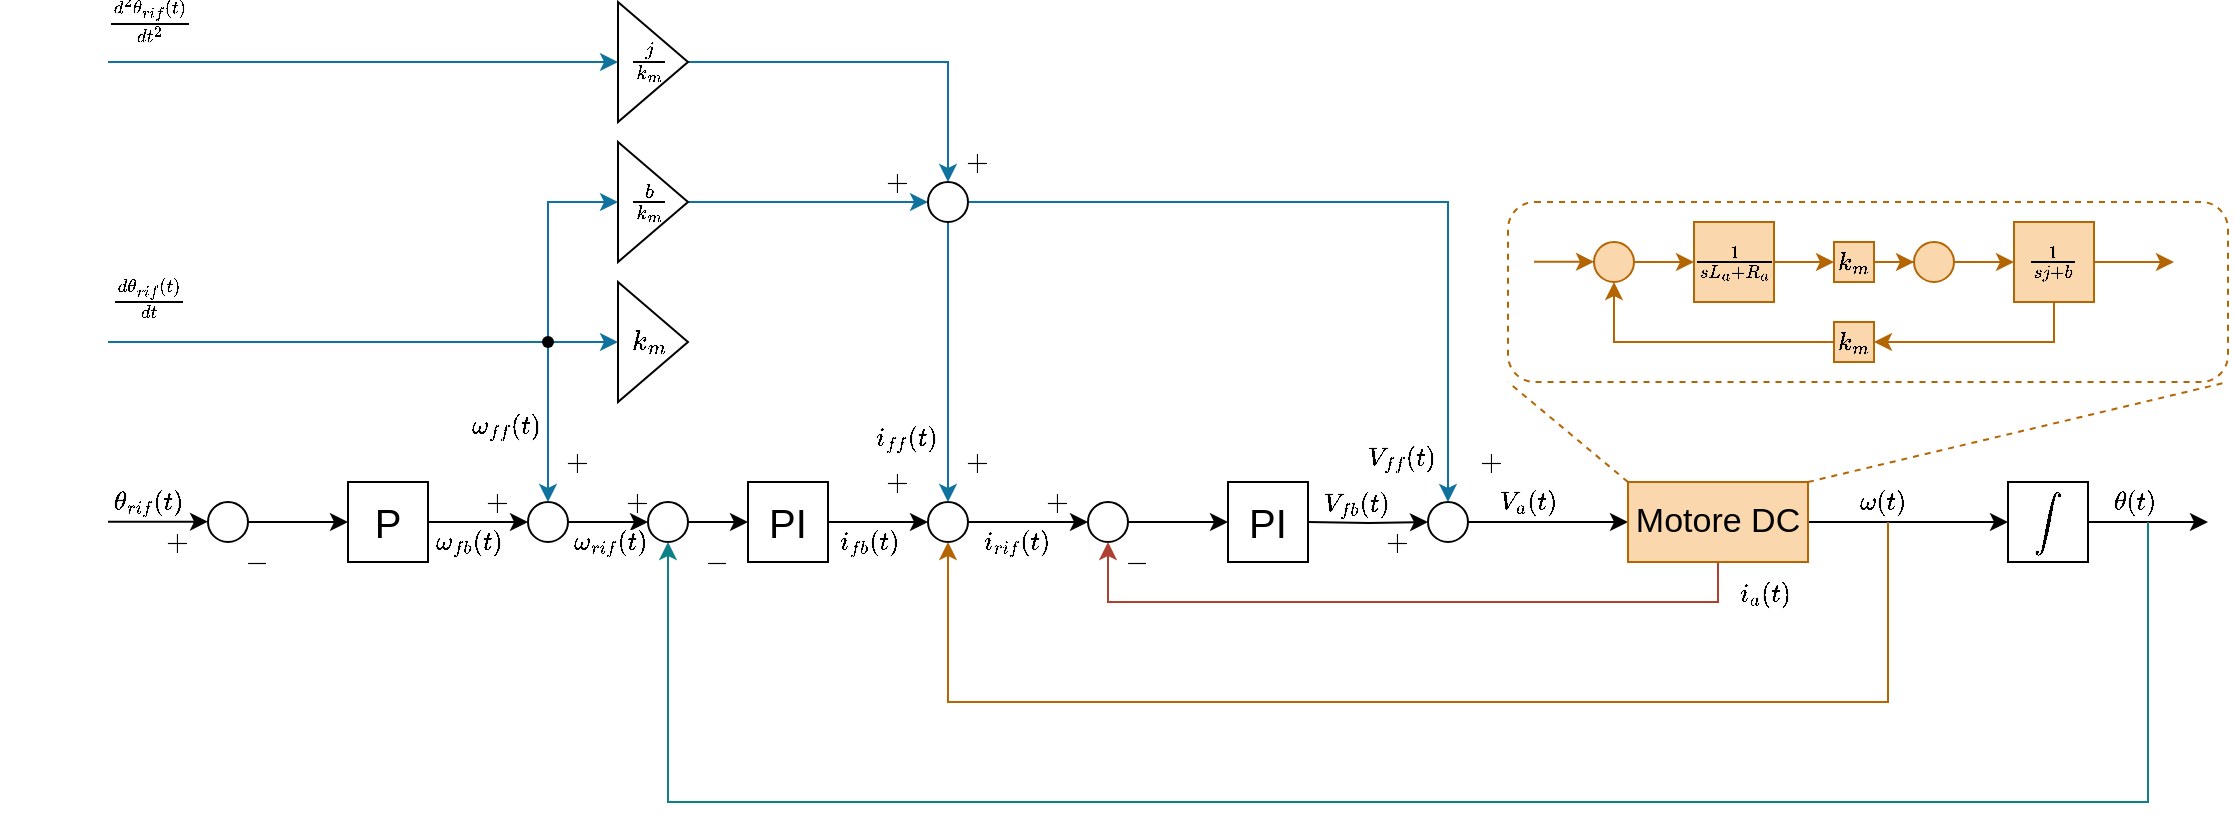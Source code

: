 <mxfile version="24.7.17">
  <diagram name="Pagina-1" id="4A0oew8YUE4pxpGcEKqX">
    <mxGraphModel dx="1671" dy="967" grid="1" gridSize="10" guides="1" tooltips="1" connect="1" arrows="1" fold="1" page="1" pageScale="1" pageWidth="827" pageHeight="1169" math="1" shadow="0">
      <root>
        <mxCell id="0" />
        <mxCell id="1" parent="0" />
        <mxCell id="kP2N72a48AvkfkjGi34w-88" value="" style="rounded=1;whiteSpace=wrap;html=1;fillColor=none;strokeColor=#b46504;dashed=1;" vertex="1" parent="1">
          <mxGeometry x="820" y="300" width="360" height="90" as="geometry" />
        </mxCell>
        <mxCell id="kP2N72a48AvkfkjGi34w-89" style="edgeStyle=orthogonalEdgeStyle;rounded=0;orthogonalLoop=1;jettySize=auto;html=1;entryX=0;entryY=0.5;entryDx=0;entryDy=0;" edge="1" parent="1" source="kP2N72a48AvkfkjGi34w-90" target="kP2N72a48AvkfkjGi34w-93">
          <mxGeometry relative="1" as="geometry" />
        </mxCell>
        <mxCell id="kP2N72a48AvkfkjGi34w-90" value="" style="ellipse;whiteSpace=wrap;html=1;aspect=fixed;fillColor=none;" vertex="1" parent="1">
          <mxGeometry x="170" y="450" width="20" height="20" as="geometry" />
        </mxCell>
        <mxCell id="kP2N72a48AvkfkjGi34w-91" style="edgeStyle=orthogonalEdgeStyle;rounded=0;orthogonalLoop=1;jettySize=auto;html=1;entryX=0;entryY=0.5;entryDx=0;entryDy=0;" edge="1" parent="1" source="kP2N72a48AvkfkjGi34w-93" target="kP2N72a48AvkfkjGi34w-96">
          <mxGeometry relative="1" as="geometry" />
        </mxCell>
        <mxCell id="kP2N72a48AvkfkjGi34w-92" value="\(\omega_{fb}(t)\)" style="edgeLabel;html=1;align=center;verticalAlign=middle;resizable=0;points=[];" vertex="1" connectable="0" parent="kP2N72a48AvkfkjGi34w-91">
          <mxGeometry x="-0.2" y="-1" relative="1" as="geometry">
            <mxPoint y="9" as="offset" />
          </mxGeometry>
        </mxCell>
        <mxCell id="kP2N72a48AvkfkjGi34w-93" value="P" style="rounded=0;whiteSpace=wrap;html=1;fillColor=none;fontSize=20;" vertex="1" parent="1">
          <mxGeometry x="240" y="440" width="40" height="40" as="geometry" />
        </mxCell>
        <mxCell id="kP2N72a48AvkfkjGi34w-94" style="edgeStyle=orthogonalEdgeStyle;rounded=0;orthogonalLoop=1;jettySize=auto;html=1;entryX=0;entryY=0.5;entryDx=0;entryDy=0;" edge="1" parent="1" source="kP2N72a48AvkfkjGi34w-96" target="kP2N72a48AvkfkjGi34w-98">
          <mxGeometry relative="1" as="geometry" />
        </mxCell>
        <mxCell id="kP2N72a48AvkfkjGi34w-95" value="\(\omega_{rif}(t)\)" style="edgeLabel;html=1;align=center;verticalAlign=middle;resizable=0;points=[];" vertex="1" connectable="0" parent="kP2N72a48AvkfkjGi34w-94">
          <mxGeometry x="-0.432" relative="1" as="geometry">
            <mxPoint x="9" y="10" as="offset" />
          </mxGeometry>
        </mxCell>
        <mxCell id="kP2N72a48AvkfkjGi34w-96" value="" style="ellipse;whiteSpace=wrap;html=1;aspect=fixed;fillColor=none;" vertex="1" parent="1">
          <mxGeometry x="330" y="450" width="20" height="20" as="geometry" />
        </mxCell>
        <mxCell id="kP2N72a48AvkfkjGi34w-97" style="edgeStyle=orthogonalEdgeStyle;rounded=0;orthogonalLoop=1;jettySize=auto;html=1;entryX=0;entryY=0.5;entryDx=0;entryDy=0;" edge="1" parent="1" source="kP2N72a48AvkfkjGi34w-98" target="kP2N72a48AvkfkjGi34w-101">
          <mxGeometry relative="1" as="geometry" />
        </mxCell>
        <mxCell id="kP2N72a48AvkfkjGi34w-98" value="" style="ellipse;whiteSpace=wrap;html=1;aspect=fixed;fillColor=none;" vertex="1" parent="1">
          <mxGeometry x="390" y="450" width="20" height="20" as="geometry" />
        </mxCell>
        <mxCell id="kP2N72a48AvkfkjGi34w-99" style="edgeStyle=orthogonalEdgeStyle;rounded=0;orthogonalLoop=1;jettySize=auto;html=1;entryX=0;entryY=0.5;entryDx=0;entryDy=0;" edge="1" parent="1" source="kP2N72a48AvkfkjGi34w-101" target="kP2N72a48AvkfkjGi34w-104">
          <mxGeometry relative="1" as="geometry" />
        </mxCell>
        <mxCell id="kP2N72a48AvkfkjGi34w-100" value="\(i_{fb}(t)\)" style="edgeLabel;html=1;align=center;verticalAlign=middle;resizable=0;points=[];" vertex="1" connectable="0" parent="kP2N72a48AvkfkjGi34w-99">
          <mxGeometry x="-0.271" y="1" relative="1" as="geometry">
            <mxPoint x="2" y="11" as="offset" />
          </mxGeometry>
        </mxCell>
        <mxCell id="kP2N72a48AvkfkjGi34w-101" value="PI" style="rounded=0;whiteSpace=wrap;html=1;fillColor=none;fontSize=20;" vertex="1" parent="1">
          <mxGeometry x="440" y="440" width="40" height="40" as="geometry" />
        </mxCell>
        <mxCell id="kP2N72a48AvkfkjGi34w-102" style="edgeStyle=orthogonalEdgeStyle;rounded=0;orthogonalLoop=1;jettySize=auto;html=1;entryX=0;entryY=0.5;entryDx=0;entryDy=0;" edge="1" parent="1" source="kP2N72a48AvkfkjGi34w-104" target="kP2N72a48AvkfkjGi34w-112">
          <mxGeometry relative="1" as="geometry" />
        </mxCell>
        <mxCell id="kP2N72a48AvkfkjGi34w-103" value="\(i_{rif}(t)\)" style="edgeLabel;html=1;align=center;verticalAlign=middle;resizable=0;points=[];" vertex="1" connectable="0" parent="kP2N72a48AvkfkjGi34w-102">
          <mxGeometry x="-0.217" y="1" relative="1" as="geometry">
            <mxPoint y="11" as="offset" />
          </mxGeometry>
        </mxCell>
        <mxCell id="kP2N72a48AvkfkjGi34w-104" value="" style="ellipse;whiteSpace=wrap;html=1;aspect=fixed;fillColor=none;" vertex="1" parent="1">
          <mxGeometry x="530" y="450" width="20" height="20" as="geometry" />
        </mxCell>
        <mxCell id="kP2N72a48AvkfkjGi34w-105" style="edgeStyle=orthogonalEdgeStyle;rounded=0;orthogonalLoop=1;jettySize=auto;html=1;entryX=0;entryY=0.5;entryDx=0;entryDy=0;" edge="1" parent="1">
          <mxGeometry relative="1" as="geometry">
            <mxPoint x="120" y="459.83" as="sourcePoint" />
            <mxPoint x="170" y="459.83" as="targetPoint" />
          </mxGeometry>
        </mxCell>
        <mxCell id="kP2N72a48AvkfkjGi34w-106" value="\(\theta_{rif}(t)\)" style="edgeLabel;html=1;align=center;verticalAlign=middle;resizable=0;points=[];" vertex="1" connectable="0" parent="kP2N72a48AvkfkjGi34w-105">
          <mxGeometry x="-0.64" relative="1" as="geometry">
            <mxPoint x="11" y="-10" as="offset" />
          </mxGeometry>
        </mxCell>
        <mxCell id="kP2N72a48AvkfkjGi34w-107" value="\(+\)" style="text;html=1;align=center;verticalAlign=middle;whiteSpace=wrap;rounded=0;" vertex="1" parent="1">
          <mxGeometry x="140" y="460" width="30" height="20" as="geometry" />
        </mxCell>
        <mxCell id="kP2N72a48AvkfkjGi34w-108" value="\(-\)" style="text;html=1;align=center;verticalAlign=middle;whiteSpace=wrap;rounded=0;" vertex="1" parent="1">
          <mxGeometry x="180" y="470" width="30" height="20" as="geometry" />
        </mxCell>
        <mxCell id="kP2N72a48AvkfkjGi34w-109" value="\(+\)" style="text;html=1;align=center;verticalAlign=middle;whiteSpace=wrap;rounded=0;" vertex="1" parent="1">
          <mxGeometry x="300" y="440" width="30" height="20" as="geometry" />
        </mxCell>
        <mxCell id="kP2N72a48AvkfkjGi34w-110" value="\(+\)" style="text;html=1;align=center;verticalAlign=middle;whiteSpace=wrap;rounded=0;" vertex="1" parent="1">
          <mxGeometry x="340" y="420" width="30" height="20" as="geometry" />
        </mxCell>
        <mxCell id="kP2N72a48AvkfkjGi34w-111" style="edgeStyle=orthogonalEdgeStyle;rounded=0;orthogonalLoop=1;jettySize=auto;html=1;entryX=0;entryY=0.5;entryDx=0;entryDy=0;" edge="1" parent="1" source="kP2N72a48AvkfkjGi34w-112" target="kP2N72a48AvkfkjGi34w-113">
          <mxGeometry relative="1" as="geometry" />
        </mxCell>
        <mxCell id="kP2N72a48AvkfkjGi34w-112" value="" style="ellipse;whiteSpace=wrap;html=1;aspect=fixed;fillColor=none;" vertex="1" parent="1">
          <mxGeometry x="610" y="450" width="20" height="20" as="geometry" />
        </mxCell>
        <mxCell id="kP2N72a48AvkfkjGi34w-113" value="PI" style="rounded=0;whiteSpace=wrap;html=1;fillColor=none;fontSize=20;" vertex="1" parent="1">
          <mxGeometry x="680" y="440" width="40" height="40" as="geometry" />
        </mxCell>
        <mxCell id="kP2N72a48AvkfkjGi34w-114" style="edgeStyle=orthogonalEdgeStyle;rounded=0;orthogonalLoop=1;jettySize=auto;html=1;entryX=0;entryY=0.5;entryDx=0;entryDy=0;" edge="1" parent="1" target="kP2N72a48AvkfkjGi34w-118">
          <mxGeometry relative="1" as="geometry">
            <mxPoint x="720" y="460" as="sourcePoint" />
          </mxGeometry>
        </mxCell>
        <mxCell id="kP2N72a48AvkfkjGi34w-115" value="\(V_{fb}(t)\)" style="edgeLabel;html=1;align=center;verticalAlign=middle;resizable=0;points=[];" vertex="1" connectable="0" parent="kP2N72a48AvkfkjGi34w-114">
          <mxGeometry x="-0.217" y="1" relative="1" as="geometry">
            <mxPoint y="-9" as="offset" />
          </mxGeometry>
        </mxCell>
        <mxCell id="kP2N72a48AvkfkjGi34w-116" style="edgeStyle=orthogonalEdgeStyle;rounded=0;orthogonalLoop=1;jettySize=auto;html=1;" edge="1" parent="1" source="kP2N72a48AvkfkjGi34w-118">
          <mxGeometry relative="1" as="geometry">
            <mxPoint x="880" y="460" as="targetPoint" />
          </mxGeometry>
        </mxCell>
        <mxCell id="kP2N72a48AvkfkjGi34w-117" value="\(V_a(t)\)" style="edgeLabel;html=1;align=center;verticalAlign=middle;resizable=0;points=[];" vertex="1" connectable="0" parent="kP2N72a48AvkfkjGi34w-116">
          <mxGeometry x="-0.261" relative="1" as="geometry">
            <mxPoint y="-10" as="offset" />
          </mxGeometry>
        </mxCell>
        <mxCell id="kP2N72a48AvkfkjGi34w-118" value="" style="ellipse;whiteSpace=wrap;html=1;aspect=fixed;fillColor=none;" vertex="1" parent="1">
          <mxGeometry x="780" y="450" width="20" height="20" as="geometry" />
        </mxCell>
        <mxCell id="kP2N72a48AvkfkjGi34w-119" style="edgeStyle=orthogonalEdgeStyle;rounded=0;orthogonalLoop=1;jettySize=auto;html=1;" edge="1" parent="1" source="kP2N72a48AvkfkjGi34w-122">
          <mxGeometry relative="1" as="geometry">
            <mxPoint x="1070" y="460" as="targetPoint" />
          </mxGeometry>
        </mxCell>
        <mxCell id="kP2N72a48AvkfkjGi34w-120" value="\(\omega(t)\)" style="edgeLabel;html=1;align=center;verticalAlign=middle;resizable=0;points=[];" vertex="1" connectable="0" parent="kP2N72a48AvkfkjGi34w-119">
          <mxGeometry x="-0.333" relative="1" as="geometry">
            <mxPoint x="3" y="-10" as="offset" />
          </mxGeometry>
        </mxCell>
        <mxCell id="kP2N72a48AvkfkjGi34w-121" style="edgeStyle=orthogonalEdgeStyle;rounded=0;orthogonalLoop=1;jettySize=auto;html=1;entryX=0.5;entryY=1;entryDx=0;entryDy=0;fillColor=#fad9d5;strokeColor=#ae4132;" edge="1" parent="1" source="kP2N72a48AvkfkjGi34w-122" target="kP2N72a48AvkfkjGi34w-112">
          <mxGeometry relative="1" as="geometry">
            <Array as="points">
              <mxPoint x="925" y="500" />
              <mxPoint x="620" y="500" />
            </Array>
          </mxGeometry>
        </mxCell>
        <mxCell id="kP2N72a48AvkfkjGi34w-122" value="Motore DC" style="rounded=0;whiteSpace=wrap;html=1;fillColor=#fad7ac;fontSize=17;strokeColor=#b46504;" vertex="1" parent="1">
          <mxGeometry x="880" y="440" width="90" height="40" as="geometry" />
        </mxCell>
        <mxCell id="kP2N72a48AvkfkjGi34w-123" style="edgeStyle=orthogonalEdgeStyle;rounded=0;orthogonalLoop=1;jettySize=auto;html=1;" edge="1" parent="1" source="kP2N72a48AvkfkjGi34w-125">
          <mxGeometry relative="1" as="geometry">
            <mxPoint x="1170" y="460" as="targetPoint" />
          </mxGeometry>
        </mxCell>
        <mxCell id="kP2N72a48AvkfkjGi34w-124" value="\(\theta(t)\)" style="edgeLabel;html=1;align=center;verticalAlign=middle;resizable=0;points=[];" vertex="1" connectable="0" parent="kP2N72a48AvkfkjGi34w-123">
          <mxGeometry x="-0.242" y="-1" relative="1" as="geometry">
            <mxPoint y="-11" as="offset" />
          </mxGeometry>
        </mxCell>
        <mxCell id="kP2N72a48AvkfkjGi34w-125" value="\(\displaystyle\int\)" style="rounded=0;whiteSpace=wrap;html=1;fillColor=none;fontSize=12;" vertex="1" parent="1">
          <mxGeometry x="1070" y="440" width="40" height="40" as="geometry" />
        </mxCell>
        <mxCell id="kP2N72a48AvkfkjGi34w-126" value="\(k_m\)&amp;nbsp;" style="triangle;whiteSpace=wrap;html=1;fillColor=none;" vertex="1" parent="1">
          <mxGeometry x="375" y="340" width="35" height="60" as="geometry" />
        </mxCell>
        <mxCell id="kP2N72a48AvkfkjGi34w-127" style="edgeStyle=orthogonalEdgeStyle;rounded=0;orthogonalLoop=1;jettySize=auto;html=1;entryX=0;entryY=0.5;entryDx=0;entryDy=0;fillColor=#b1ddf0;strokeColor=#10739e;" edge="1" parent="1" source="kP2N72a48AvkfkjGi34w-128" target="kP2N72a48AvkfkjGi34w-142">
          <mxGeometry relative="1" as="geometry" />
        </mxCell>
        <mxCell id="kP2N72a48AvkfkjGi34w-128" value="\(\frac{b}{k_m}\)&amp;nbsp;" style="triangle;whiteSpace=wrap;html=1;fillColor=none;" vertex="1" parent="1">
          <mxGeometry x="375" y="270" width="35" height="60" as="geometry" />
        </mxCell>
        <mxCell id="kP2N72a48AvkfkjGi34w-129" style="edgeStyle=orthogonalEdgeStyle;rounded=0;orthogonalLoop=1;jettySize=auto;html=1;entryX=0.5;entryY=0;entryDx=0;entryDy=0;fillColor=#b1ddf0;strokeColor=#10739e;" edge="1" parent="1" source="kP2N72a48AvkfkjGi34w-130" target="kP2N72a48AvkfkjGi34w-142">
          <mxGeometry relative="1" as="geometry" />
        </mxCell>
        <mxCell id="kP2N72a48AvkfkjGi34w-130" value="\(\frac{j}{k_m}\)&amp;nbsp;" style="triangle;whiteSpace=wrap;html=1;fillColor=none;" vertex="1" parent="1">
          <mxGeometry x="375" y="200" width="35" height="60" as="geometry" />
        </mxCell>
        <mxCell id="kP2N72a48AvkfkjGi34w-131" value="" style="endArrow=classic;html=1;rounded=0;entryX=0;entryY=0.5;entryDx=0;entryDy=0;fillColor=#b1ddf0;strokeColor=#10739e;" edge="1" parent="1" source="kP2N72a48AvkfkjGi34w-138" target="kP2N72a48AvkfkjGi34w-126">
          <mxGeometry width="50" height="50" relative="1" as="geometry">
            <mxPoint x="120" y="370" as="sourcePoint" />
            <mxPoint x="350" y="370" as="targetPoint" />
          </mxGeometry>
        </mxCell>
        <mxCell id="kP2N72a48AvkfkjGi34w-132" value="\(\frac{d\theta_{rif}(t)}{dt}\)" style="edgeLabel;html=1;align=center;verticalAlign=middle;resizable=0;points=[];" vertex="1" connectable="0" parent="1">
          <mxGeometry x="139.998" y="340.0" as="geometry">
            <mxPoint y="8" as="offset" />
          </mxGeometry>
        </mxCell>
        <mxCell id="kP2N72a48AvkfkjGi34w-133" value="" style="endArrow=classic;html=1;rounded=0;entryX=0;entryY=0.5;entryDx=0;entryDy=0;fillColor=#b1ddf0;strokeColor=#10739e;" edge="1" parent="1">
          <mxGeometry width="50" height="50" relative="1" as="geometry">
            <mxPoint x="120" y="230" as="sourcePoint" />
            <mxPoint x="375" y="230" as="targetPoint" />
          </mxGeometry>
        </mxCell>
        <mxCell id="kP2N72a48AvkfkjGi34w-134" value="\(\frac{d^2\theta_{rif}(t)}{dt^2}\)" style="edgeLabel;html=1;align=center;verticalAlign=middle;resizable=0;points=[];" vertex="1" connectable="0" parent="1">
          <mxGeometry x="139.998" y="200.0" as="geometry">
            <mxPoint y="8" as="offset" />
          </mxGeometry>
        </mxCell>
        <mxCell id="kP2N72a48AvkfkjGi34w-135" value="" style="endArrow=none;html=1;rounded=0;entryDx=0;entryDy=0;endFill=0;fillColor=#b1ddf0;strokeColor=#10739e;" edge="1" parent="1" target="kP2N72a48AvkfkjGi34w-138">
          <mxGeometry width="50" height="50" relative="1" as="geometry">
            <mxPoint x="120" y="370" as="sourcePoint" />
            <mxPoint x="375" y="370" as="targetPoint" />
          </mxGeometry>
        </mxCell>
        <mxCell id="kP2N72a48AvkfkjGi34w-136" style="edgeStyle=orthogonalEdgeStyle;rounded=0;orthogonalLoop=1;jettySize=auto;html=1;entryX=0.5;entryY=0;entryDx=0;entryDy=0;fillColor=#b1ddf0;strokeColor=#10739e;" edge="1" parent="1" source="kP2N72a48AvkfkjGi34w-138" target="kP2N72a48AvkfkjGi34w-96">
          <mxGeometry relative="1" as="geometry" />
        </mxCell>
        <mxCell id="kP2N72a48AvkfkjGi34w-137" style="edgeStyle=orthogonalEdgeStyle;rounded=0;orthogonalLoop=1;jettySize=auto;html=1;entryX=0;entryY=0.5;entryDx=0;entryDy=0;fillColor=#b1ddf0;strokeColor=#10739e;" edge="1" parent="1" source="kP2N72a48AvkfkjGi34w-138" target="kP2N72a48AvkfkjGi34w-128">
          <mxGeometry relative="1" as="geometry">
            <Array as="points">
              <mxPoint x="340" y="300" />
            </Array>
          </mxGeometry>
        </mxCell>
        <mxCell id="kP2N72a48AvkfkjGi34w-138" value="" style="shape=waypoint;sketch=0;fillStyle=solid;size=6;pointerEvents=1;points=[];fillColor=none;resizable=0;rotatable=0;perimeter=centerPerimeter;snapToPoint=1;" vertex="1" parent="1">
          <mxGeometry x="330" y="360" width="20" height="20" as="geometry" />
        </mxCell>
        <mxCell id="kP2N72a48AvkfkjGi34w-139" value="\(\omega_{ff}(t)\)" style="edgeLabel;html=1;align=center;verticalAlign=middle;resizable=0;points=[];" vertex="1" connectable="0" parent="1">
          <mxGeometry x="310" y="470" as="geometry">
            <mxPoint x="9" y="-58" as="offset" />
          </mxGeometry>
        </mxCell>
        <mxCell id="kP2N72a48AvkfkjGi34w-140" style="edgeStyle=orthogonalEdgeStyle;rounded=0;orthogonalLoop=1;jettySize=auto;html=1;entryX=0.5;entryY=0;entryDx=0;entryDy=0;fillColor=#b1ddf0;strokeColor=#10739e;" edge="1" parent="1" source="kP2N72a48AvkfkjGi34w-142" target="kP2N72a48AvkfkjGi34w-104">
          <mxGeometry relative="1" as="geometry" />
        </mxCell>
        <mxCell id="kP2N72a48AvkfkjGi34w-141" style="edgeStyle=orthogonalEdgeStyle;rounded=0;orthogonalLoop=1;jettySize=auto;html=1;entryX=0.5;entryY=0;entryDx=0;entryDy=0;fillColor=#b1ddf0;strokeColor=#10739e;" edge="1" parent="1" source="kP2N72a48AvkfkjGi34w-142" target="kP2N72a48AvkfkjGi34w-118">
          <mxGeometry relative="1" as="geometry" />
        </mxCell>
        <mxCell id="kP2N72a48AvkfkjGi34w-142" value="" style="ellipse;whiteSpace=wrap;html=1;aspect=fixed;fillColor=none;" vertex="1" parent="1">
          <mxGeometry x="530" y="290" width="20" height="20" as="geometry" />
        </mxCell>
        <mxCell id="kP2N72a48AvkfkjGi34w-143" value="\(+\)" style="text;html=1;align=center;verticalAlign=middle;whiteSpace=wrap;rounded=0;" vertex="1" parent="1">
          <mxGeometry x="500" y="280" width="30" height="20" as="geometry" />
        </mxCell>
        <mxCell id="kP2N72a48AvkfkjGi34w-144" value="\(+\)" style="text;html=1;align=center;verticalAlign=middle;whiteSpace=wrap;rounded=0;" vertex="1" parent="1">
          <mxGeometry x="540" y="270" width="30" height="20" as="geometry" />
        </mxCell>
        <mxCell id="kP2N72a48AvkfkjGi34w-145" value="\(+\)" style="text;html=1;align=center;verticalAlign=middle;whiteSpace=wrap;rounded=0;" vertex="1" parent="1">
          <mxGeometry x="540" y="420" width="30" height="20" as="geometry" />
        </mxCell>
        <mxCell id="kP2N72a48AvkfkjGi34w-146" value="\(+\)" style="text;html=1;align=center;verticalAlign=middle;whiteSpace=wrap;rounded=0;" vertex="1" parent="1">
          <mxGeometry x="500" y="430" width="30" height="20" as="geometry" />
        </mxCell>
        <mxCell id="kP2N72a48AvkfkjGi34w-147" value="\(i_{ff}(t)\)" style="edgeLabel;html=1;align=center;verticalAlign=middle;resizable=0;points=[];" vertex="1" connectable="0" parent="1">
          <mxGeometry x="489.997" y="480" as="geometry">
            <mxPoint x="29" y="-62" as="offset" />
          </mxGeometry>
        </mxCell>
        <mxCell id="kP2N72a48AvkfkjGi34w-148" value="\(+\)" style="text;html=1;align=center;verticalAlign=middle;whiteSpace=wrap;rounded=0;" vertex="1" parent="1">
          <mxGeometry x="797" y="420" width="30" height="20" as="geometry" />
        </mxCell>
        <mxCell id="kP2N72a48AvkfkjGi34w-149" value="\(+\)" style="text;html=1;align=center;verticalAlign=middle;whiteSpace=wrap;rounded=0;" vertex="1" parent="1">
          <mxGeometry x="750" y="460" width="30" height="20" as="geometry" />
        </mxCell>
        <mxCell id="kP2N72a48AvkfkjGi34w-150" value="\(V_{ff}(t)\)" style="edgeLabel;html=1;align=center;verticalAlign=middle;resizable=0;points=[];" vertex="1" connectable="0" parent="1">
          <mxGeometry x="753.823" y="460.409" as="geometry">
            <mxPoint x="12" y="-33" as="offset" />
          </mxGeometry>
        </mxCell>
        <mxCell id="kP2N72a48AvkfkjGi34w-151" value="\(i_a(t)\)" style="edgeLabel;html=1;align=center;verticalAlign=middle;resizable=0;points=[];" vertex="1" connectable="0" parent="1">
          <mxGeometry x="940.0" y="500" as="geometry">
            <mxPoint x="8" y="-4" as="offset" />
          </mxGeometry>
        </mxCell>
        <mxCell id="kP2N72a48AvkfkjGi34w-152" value="\(+\)" style="text;html=1;align=center;verticalAlign=middle;whiteSpace=wrap;rounded=0;" vertex="1" parent="1">
          <mxGeometry x="580" y="440" width="30" height="20" as="geometry" />
        </mxCell>
        <mxCell id="kP2N72a48AvkfkjGi34w-153" value="\(-\)" style="text;html=1;align=center;verticalAlign=middle;whiteSpace=wrap;rounded=0;" vertex="1" parent="1">
          <mxGeometry x="620" y="470" width="30" height="20" as="geometry" />
        </mxCell>
        <mxCell id="kP2N72a48AvkfkjGi34w-154" value="\(+\)" style="text;html=1;align=center;verticalAlign=middle;whiteSpace=wrap;rounded=0;" vertex="1" parent="1">
          <mxGeometry x="370" y="440" width="30" height="20" as="geometry" />
        </mxCell>
        <mxCell id="kP2N72a48AvkfkjGi34w-155" value="\(-\)" style="text;html=1;align=center;verticalAlign=middle;whiteSpace=wrap;rounded=0;" vertex="1" parent="1">
          <mxGeometry x="410" y="470" width="30" height="20" as="geometry" />
        </mxCell>
        <mxCell id="kP2N72a48AvkfkjGi34w-156" value="" style="endArrow=classic;html=1;rounded=0;entryX=0.5;entryY=1;entryDx=0;entryDy=0;fillColor=#fad7ac;strokeColor=#b46504;" edge="1" parent="1" target="kP2N72a48AvkfkjGi34w-104">
          <mxGeometry width="50" height="50" relative="1" as="geometry">
            <mxPoint x="1010" y="460" as="sourcePoint" />
            <mxPoint x="650" y="390" as="targetPoint" />
            <Array as="points">
              <mxPoint x="1010" y="550" />
              <mxPoint x="540" y="550" />
            </Array>
          </mxGeometry>
        </mxCell>
        <mxCell id="kP2N72a48AvkfkjGi34w-157" value="" style="endArrow=classic;html=1;rounded=0;entryX=0.5;entryY=1;entryDx=0;entryDy=0;fillColor=#b0e3e6;strokeColor=#0e8088;" edge="1" parent="1" target="kP2N72a48AvkfkjGi34w-98">
          <mxGeometry width="50" height="50" relative="1" as="geometry">
            <mxPoint x="1140" y="460" as="sourcePoint" />
            <mxPoint x="670" y="520" as="targetPoint" />
            <Array as="points">
              <mxPoint x="1140" y="600" />
              <mxPoint x="400" y="600" />
            </Array>
          </mxGeometry>
        </mxCell>
        <mxCell id="kP2N72a48AvkfkjGi34w-158" style="edgeStyle=orthogonalEdgeStyle;rounded=0;orthogonalLoop=1;jettySize=auto;html=1;entryX=0;entryY=0.5;entryDx=0;entryDy=0;fillColor=#fad7ac;strokeColor=#b46504;" edge="1" parent="1" source="kP2N72a48AvkfkjGi34w-159" target="kP2N72a48AvkfkjGi34w-161">
          <mxGeometry relative="1" as="geometry" />
        </mxCell>
        <mxCell id="kP2N72a48AvkfkjGi34w-159" value="" style="ellipse;whiteSpace=wrap;html=1;aspect=fixed;fillColor=#fad7ac;strokeColor=#b46504;" vertex="1" parent="1">
          <mxGeometry x="863" y="320" width="20" height="20" as="geometry" />
        </mxCell>
        <mxCell id="kP2N72a48AvkfkjGi34w-160" style="edgeStyle=orthogonalEdgeStyle;rounded=0;orthogonalLoop=1;jettySize=auto;html=1;fillColor=#fad7ac;strokeColor=#b46504;" edge="1" parent="1" source="kP2N72a48AvkfkjGi34w-161">
          <mxGeometry relative="1" as="geometry">
            <mxPoint x="983" y="330" as="targetPoint" />
          </mxGeometry>
        </mxCell>
        <mxCell id="kP2N72a48AvkfkjGi34w-161" value="\(\frac{1}{sL_a+R_a}\)" style="rounded=0;whiteSpace=wrap;html=1;fillColor=#fad7ac;fontSize=11;strokeColor=#b46504;" vertex="1" parent="1">
          <mxGeometry x="913" y="310" width="40" height="40" as="geometry" />
        </mxCell>
        <mxCell id="kP2N72a48AvkfkjGi34w-162" style="edgeStyle=orthogonalEdgeStyle;rounded=0;orthogonalLoop=1;jettySize=auto;html=1;fillColor=#fad7ac;strokeColor=#b46504;" edge="1" parent="1" source="kP2N72a48AvkfkjGi34w-163" target="kP2N72a48AvkfkjGi34w-164">
          <mxGeometry relative="1" as="geometry" />
        </mxCell>
        <mxCell id="kP2N72a48AvkfkjGi34w-163" value="\(k_m\)" style="rounded=0;whiteSpace=wrap;html=1;fillColor=#fad7ac;fontSize=11;strokeColor=#b46504;" vertex="1" parent="1">
          <mxGeometry x="983" y="320" width="20" height="20" as="geometry" />
        </mxCell>
        <mxCell id="kP2N72a48AvkfkjGi34w-164" value="" style="ellipse;whiteSpace=wrap;html=1;aspect=fixed;fillColor=#fad7ac;strokeColor=#b46504;" vertex="1" parent="1">
          <mxGeometry x="1023" y="320" width="20" height="20" as="geometry" />
        </mxCell>
        <mxCell id="kP2N72a48AvkfkjGi34w-165" style="edgeStyle=orthogonalEdgeStyle;rounded=0;orthogonalLoop=1;jettySize=auto;html=1;entryX=0;entryY=0.5;entryDx=0;entryDy=0;fillColor=#fad7ac;strokeColor=#b46504;" edge="1" parent="1" target="kP2N72a48AvkfkjGi34w-168">
          <mxGeometry relative="1" as="geometry">
            <mxPoint x="1043" y="330" as="sourcePoint" />
          </mxGeometry>
        </mxCell>
        <mxCell id="kP2N72a48AvkfkjGi34w-166" style="edgeStyle=orthogonalEdgeStyle;rounded=0;orthogonalLoop=1;jettySize=auto;html=1;fillColor=#fad7ac;strokeColor=#b46504;" edge="1" parent="1" source="kP2N72a48AvkfkjGi34w-168">
          <mxGeometry relative="1" as="geometry">
            <mxPoint x="1153" y="330" as="targetPoint" />
          </mxGeometry>
        </mxCell>
        <mxCell id="kP2N72a48AvkfkjGi34w-167" style="edgeStyle=orthogonalEdgeStyle;rounded=0;orthogonalLoop=1;jettySize=auto;html=1;entryX=1;entryY=0.5;entryDx=0;entryDy=0;fillColor=#fad7ac;strokeColor=#b46504;" edge="1" parent="1" source="kP2N72a48AvkfkjGi34w-168" target="kP2N72a48AvkfkjGi34w-170">
          <mxGeometry relative="1" as="geometry">
            <Array as="points">
              <mxPoint x="1093" y="370" />
            </Array>
          </mxGeometry>
        </mxCell>
        <mxCell id="kP2N72a48AvkfkjGi34w-168" value="\(\frac{1}{sj+b}\)" style="rounded=0;whiteSpace=wrap;html=1;fillColor=#fad7ac;fontSize=11;strokeColor=#b46504;" vertex="1" parent="1">
          <mxGeometry x="1073" y="310" width="40" height="40" as="geometry" />
        </mxCell>
        <mxCell id="kP2N72a48AvkfkjGi34w-169" style="edgeStyle=orthogonalEdgeStyle;rounded=0;orthogonalLoop=1;jettySize=auto;html=1;entryX=0.5;entryY=1;entryDx=0;entryDy=0;fillColor=#fad7ac;strokeColor=#b46504;" edge="1" parent="1" source="kP2N72a48AvkfkjGi34w-170" target="kP2N72a48AvkfkjGi34w-159">
          <mxGeometry relative="1" as="geometry" />
        </mxCell>
        <mxCell id="kP2N72a48AvkfkjGi34w-170" value="\(k_m\)" style="rounded=0;whiteSpace=wrap;html=1;fillColor=#fad7ac;fontSize=11;strokeColor=#b46504;" vertex="1" parent="1">
          <mxGeometry x="983" y="360" width="20" height="20" as="geometry" />
        </mxCell>
        <mxCell id="kP2N72a48AvkfkjGi34w-171" style="edgeStyle=orthogonalEdgeStyle;rounded=0;orthogonalLoop=1;jettySize=auto;html=1;entryX=0;entryY=0.5;entryDx=0;entryDy=0;fillColor=#fad7ac;strokeColor=#b46504;" edge="1" parent="1">
          <mxGeometry relative="1" as="geometry">
            <mxPoint x="833" y="329.88" as="sourcePoint" />
            <mxPoint x="863" y="329.88" as="targetPoint" />
          </mxGeometry>
        </mxCell>
        <mxCell id="kP2N72a48AvkfkjGi34w-172" value="" style="endArrow=none;dashed=1;html=1;strokeWidth=1;rounded=0;entryX=1;entryY=1;entryDx=0;entryDy=0;fillColor=#fad7ac;strokeColor=#b46504;" edge="1" parent="1" target="kP2N72a48AvkfkjGi34w-88">
          <mxGeometry width="50" height="50" relative="1" as="geometry">
            <mxPoint x="970" y="440" as="sourcePoint" />
            <mxPoint x="1020" y="390" as="targetPoint" />
          </mxGeometry>
        </mxCell>
        <mxCell id="kP2N72a48AvkfkjGi34w-173" value="" style="endArrow=none;dashed=1;html=1;strokeWidth=1;rounded=0;entryX=0;entryY=1;entryDx=0;entryDy=0;fillColor=#fad7ac;strokeColor=#b46504;" edge="1" parent="1" target="kP2N72a48AvkfkjGi34w-88">
          <mxGeometry width="50" height="50" relative="1" as="geometry">
            <mxPoint x="880" y="440" as="sourcePoint" />
            <mxPoint x="930" y="390" as="targetPoint" />
          </mxGeometry>
        </mxCell>
      </root>
    </mxGraphModel>
  </diagram>
</mxfile>
